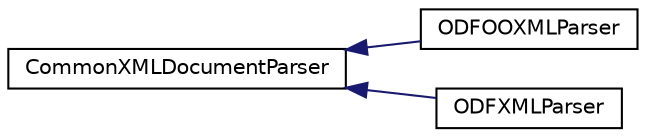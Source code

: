 digraph "类继承关系图"
{
  edge [fontname="Helvetica",fontsize="10",labelfontname="Helvetica",labelfontsize="10"];
  node [fontname="Helvetica",fontsize="10",shape=record];
  rankdir="LR";
  Node0 [label="CommonXMLDocumentParser",height=0.2,width=0.4,color="black", fillcolor="white", style="filled",URL="$class_common_x_m_l_document_parser.html"];
  Node0 -> Node1 [dir="back",color="midnightblue",fontsize="10",style="solid",fontname="Helvetica"];
  Node1 [label="ODFOOXMLParser",height=0.2,width=0.4,color="black", fillcolor="white", style="filled",URL="$class_o_d_f_o_o_x_m_l_parser.html"];
  Node0 -> Node2 [dir="back",color="midnightblue",fontsize="10",style="solid",fontname="Helvetica"];
  Node2 [label="ODFXMLParser",height=0.2,width=0.4,color="black", fillcolor="white", style="filled",URL="$class_o_d_f_x_m_l_parser.html"];
}
